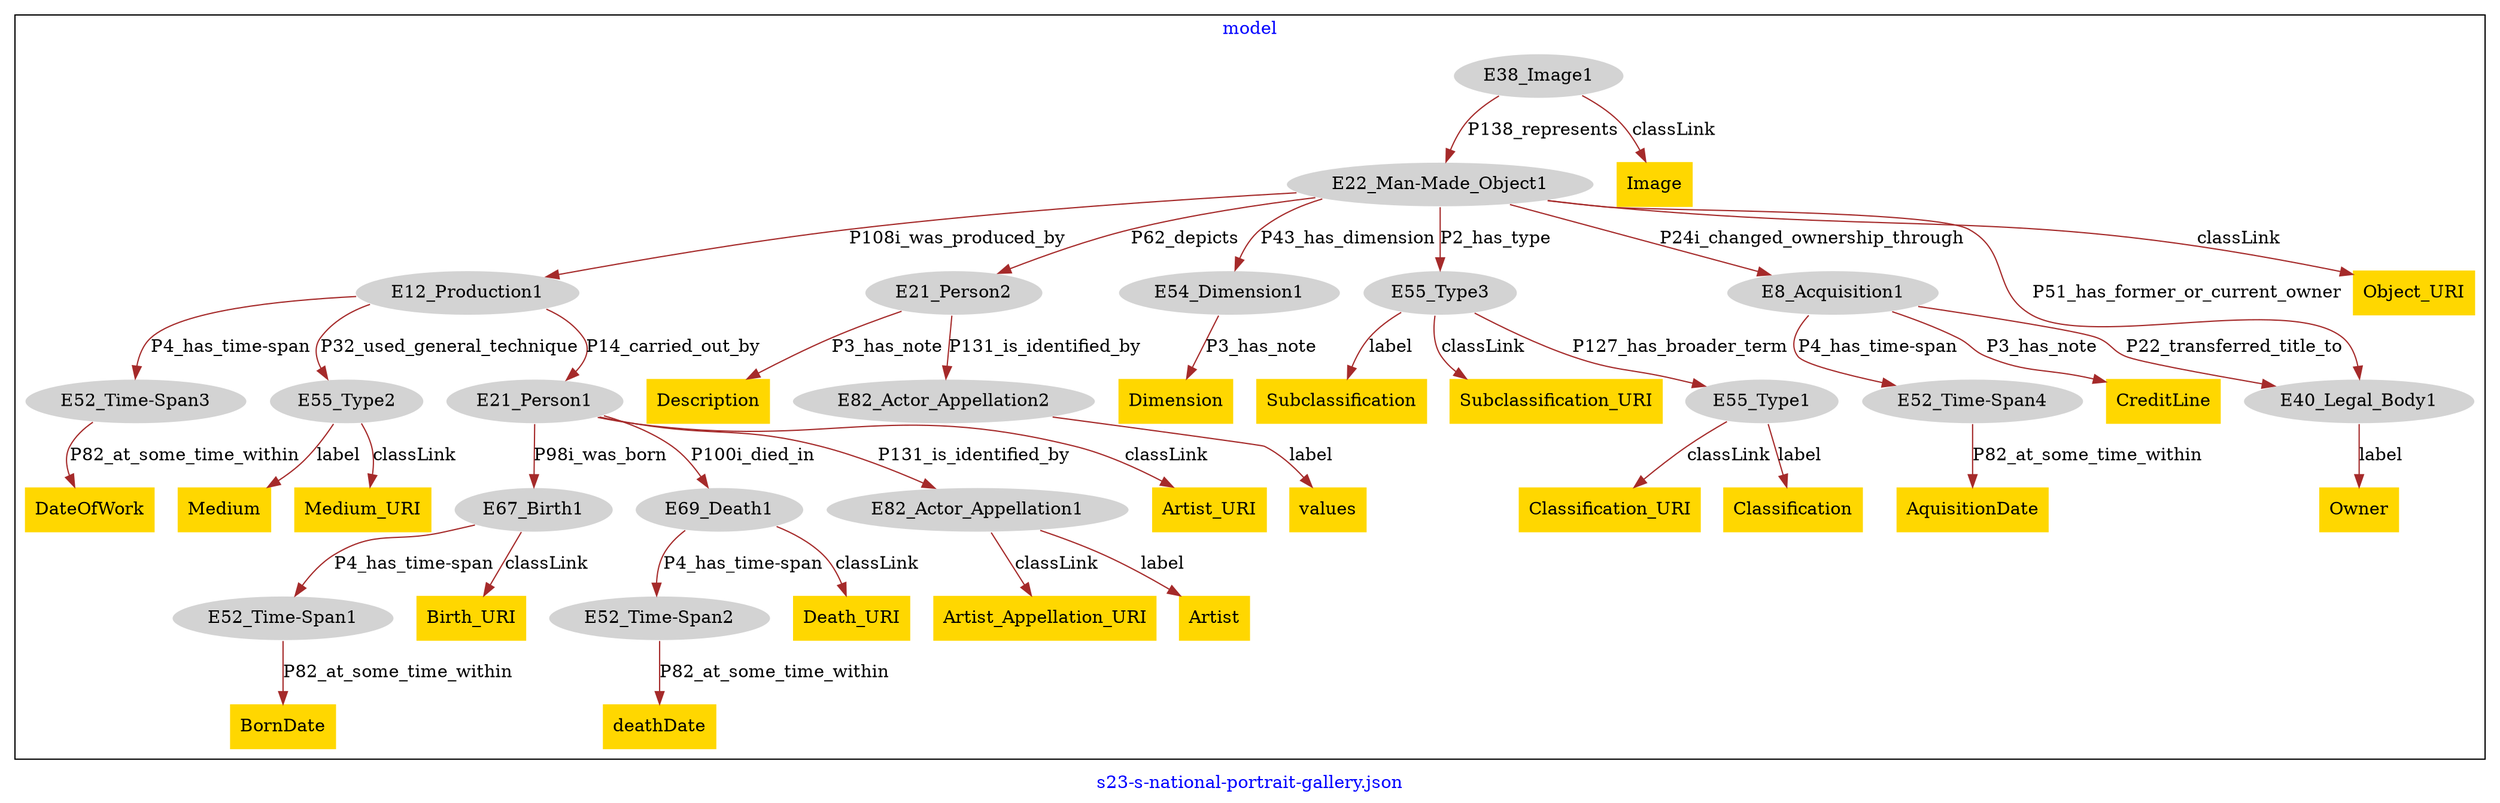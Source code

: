 digraph n0 {
fontcolor="blue"
remincross="true"
label="s23-s-national-portrait-gallery.json"
subgraph cluster {
label="model"
n2[style="filled",color="white",fillcolor="lightgray",label="E12_Production1"];
n3[style="filled",color="white",fillcolor="lightgray",label="E21_Person1"];
n4[style="filled",color="white",fillcolor="lightgray",label="E52_Time-Span3"];
n5[style="filled",color="white",fillcolor="lightgray",label="E55_Type2"];
n6[style="filled",color="white",fillcolor="lightgray",label="E67_Birth1"];
n7[style="filled",color="white",fillcolor="lightgray",label="E69_Death1"];
n8[style="filled",color="white",fillcolor="lightgray",label="E82_Actor_Appellation1"];
n9[style="filled",color="white",fillcolor="lightgray",label="E21_Person2"];
n10[style="filled",color="white",fillcolor="lightgray",label="E82_Actor_Appellation2"];
n11[style="filled",color="white",fillcolor="lightgray",label="E22_Man-Made_Object1"];
n12[style="filled",color="white",fillcolor="lightgray",label="E54_Dimension1"];
n13[style="filled",color="white",fillcolor="lightgray",label="E55_Type3"];
n14[style="filled",color="white",fillcolor="lightgray",label="E8_Acquisition1"];
n15[style="filled",color="white",fillcolor="lightgray",label="E38_Image1"];
n16[style="filled",color="white",fillcolor="lightgray",label="E55_Type1"];
n17[style="filled",color="white",fillcolor="lightgray",label="E52_Time-Span1"];
n18[style="filled",color="white",fillcolor="lightgray",label="E52_Time-Span2"];
n19[style="filled",color="white",fillcolor="lightgray",label="E40_Legal_Body1"];
n20[style="filled",color="white",fillcolor="lightgray",label="E52_Time-Span4"];
n21[shape="plaintext",style="filled",fillcolor="gold",label="Object_URI"];
n22[shape="plaintext",style="filled",fillcolor="gold",label="Artist_URI"];
n23[shape="plaintext",style="filled",fillcolor="gold",label="Death_URI"];
n24[shape="plaintext",style="filled",fillcolor="gold",label="Classification_URI"];
n25[shape="plaintext",style="filled",fillcolor="gold",label="Subclassification"];
n26[shape="plaintext",style="filled",fillcolor="gold",label="values"];
n27[shape="plaintext",style="filled",fillcolor="gold",label="Artist_Appellation_URI"];
n28[shape="plaintext",style="filled",fillcolor="gold",label="Birth_URI"];
n29[shape="plaintext",style="filled",fillcolor="gold",label="Medium"];
n30[shape="plaintext",style="filled",fillcolor="gold",label="DateOfWork"];
n31[shape="plaintext",style="filled",fillcolor="gold",label="CreditLine"];
n32[shape="plaintext",style="filled",fillcolor="gold",label="Owner"];
n33[shape="plaintext",style="filled",fillcolor="gold",label="Dimension"];
n34[shape="plaintext",style="filled",fillcolor="gold",label="BornDate"];
n35[shape="plaintext",style="filled",fillcolor="gold",label="Artist"];
n36[shape="plaintext",style="filled",fillcolor="gold",label="Description"];
n37[shape="plaintext",style="filled",fillcolor="gold",label="Medium_URI"];
n38[shape="plaintext",style="filled",fillcolor="gold",label="Image"];
n39[shape="plaintext",style="filled",fillcolor="gold",label="AquisitionDate"];
n40[shape="plaintext",style="filled",fillcolor="gold",label="Subclassification_URI"];
n41[shape="plaintext",style="filled",fillcolor="gold",label="deathDate"];
n42[shape="plaintext",style="filled",fillcolor="gold",label="Classification"];
}
n2 -> n3[color="brown",fontcolor="black",label="P14_carried_out_by"]
n2 -> n4[color="brown",fontcolor="black",label="P4_has_time-span"]
n2 -> n5[color="brown",fontcolor="black",label="P32_used_general_technique"]
n3 -> n6[color="brown",fontcolor="black",label="P98i_was_born"]
n3 -> n7[color="brown",fontcolor="black",label="P100i_died_in"]
n3 -> n8[color="brown",fontcolor="black",label="P131_is_identified_by"]
n9 -> n10[color="brown",fontcolor="black",label="P131_is_identified_by"]
n11 -> n2[color="brown",fontcolor="black",label="P108i_was_produced_by"]
n11 -> n9[color="brown",fontcolor="black",label="P62_depicts"]
n11 -> n12[color="brown",fontcolor="black",label="P43_has_dimension"]
n11 -> n13[color="brown",fontcolor="black",label="P2_has_type"]
n11 -> n14[color="brown",fontcolor="black",label="P24i_changed_ownership_through"]
n15 -> n11[color="brown",fontcolor="black",label="P138_represents"]
n13 -> n16[color="brown",fontcolor="black",label="P127_has_broader_term"]
n6 -> n17[color="brown",fontcolor="black",label="P4_has_time-span"]
n7 -> n18[color="brown",fontcolor="black",label="P4_has_time-span"]
n14 -> n19[color="brown",fontcolor="black",label="P22_transferred_title_to"]
n14 -> n20[color="brown",fontcolor="black",label="P4_has_time-span"]
n11 -> n21[color="brown",fontcolor="black",label="classLink"]
n3 -> n22[color="brown",fontcolor="black",label="classLink"]
n7 -> n23[color="brown",fontcolor="black",label="classLink"]
n16 -> n24[color="brown",fontcolor="black",label="classLink"]
n13 -> n25[color="brown",fontcolor="black",label="label"]
n10 -> n26[color="brown",fontcolor="black",label="label"]
n8 -> n27[color="brown",fontcolor="black",label="classLink"]
n6 -> n28[color="brown",fontcolor="black",label="classLink"]
n5 -> n29[color="brown",fontcolor="black",label="label"]
n4 -> n30[color="brown",fontcolor="black",label="P82_at_some_time_within"]
n14 -> n31[color="brown",fontcolor="black",label="P3_has_note"]
n19 -> n32[color="brown",fontcolor="black",label="label"]
n12 -> n33[color="brown",fontcolor="black",label="P3_has_note"]
n17 -> n34[color="brown",fontcolor="black",label="P82_at_some_time_within"]
n8 -> n35[color="brown",fontcolor="black",label="label"]
n9 -> n36[color="brown",fontcolor="black",label="P3_has_note"]
n5 -> n37[color="brown",fontcolor="black",label="classLink"]
n15 -> n38[color="brown",fontcolor="black",label="classLink"]
n20 -> n39[color="brown",fontcolor="black",label="P82_at_some_time_within"]
n13 -> n40[color="brown",fontcolor="black",label="classLink"]
n18 -> n41[color="brown",fontcolor="black",label="P82_at_some_time_within"]
n16 -> n42[color="brown",fontcolor="black",label="label"]
n11 -> n19[color="brown",fontcolor="black",label="P51_has_former_or_current_owner"]
}
